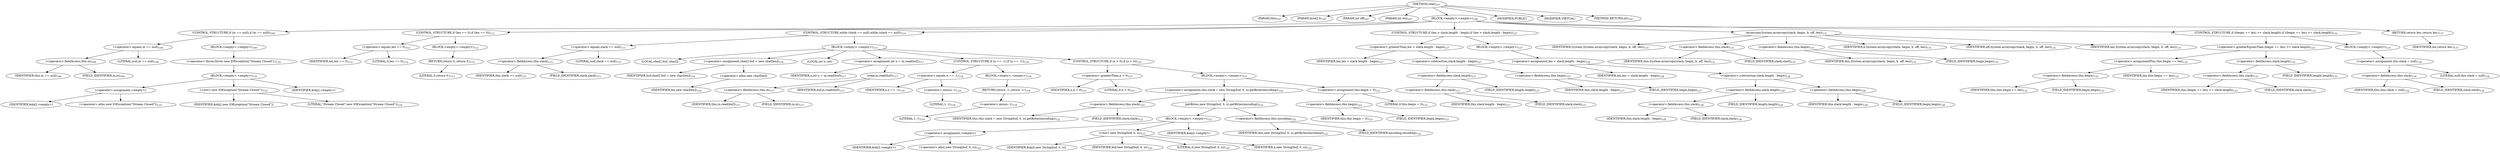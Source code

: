 digraph "read" {  
"174" [label = <(METHOD,read)<SUB>107</SUB>> ]
"175" [label = <(PARAM,this)<SUB>107</SUB>> ]
"176" [label = <(PARAM,byte[] b)<SUB>107</SUB>> ]
"177" [label = <(PARAM,int off)<SUB>107</SUB>> ]
"178" [label = <(PARAM,int len)<SUB>107</SUB>> ]
"179" [label = <(BLOCK,&lt;empty&gt;,&lt;empty&gt;)<SUB>108</SUB>> ]
"180" [label = <(CONTROL_STRUCTURE,if (in == null),if (in == null))<SUB>109</SUB>> ]
"181" [label = <(&lt;operator&gt;.equals,in == null)<SUB>109</SUB>> ]
"182" [label = <(&lt;operator&gt;.fieldAccess,this.in)<SUB>109</SUB>> ]
"183" [label = <(IDENTIFIER,this,in == null)<SUB>109</SUB>> ]
"184" [label = <(FIELD_IDENTIFIER,in,in)<SUB>109</SUB>> ]
"185" [label = <(LITERAL,null,in == null)<SUB>109</SUB>> ]
"186" [label = <(BLOCK,&lt;empty&gt;,&lt;empty&gt;)<SUB>109</SUB>> ]
"187" [label = <(&lt;operator&gt;.throw,throw new IOException(&quot;Stream Closed&quot;);)<SUB>110</SUB>> ]
"188" [label = <(BLOCK,&lt;empty&gt;,&lt;empty&gt;)<SUB>110</SUB>> ]
"189" [label = <(&lt;operator&gt;.assignment,&lt;empty&gt;)> ]
"190" [label = <(IDENTIFIER,$obj2,&lt;empty&gt;)> ]
"191" [label = <(&lt;operator&gt;.alloc,new IOException(&quot;Stream Closed&quot;))<SUB>110</SUB>> ]
"192" [label = <(&lt;init&gt;,new IOException(&quot;Stream Closed&quot;))<SUB>110</SUB>> ]
"193" [label = <(IDENTIFIER,$obj2,new IOException(&quot;Stream Closed&quot;))> ]
"194" [label = <(LITERAL,&quot;Stream Closed&quot;,new IOException(&quot;Stream Closed&quot;))<SUB>110</SUB>> ]
"195" [label = <(IDENTIFIER,$obj2,&lt;empty&gt;)> ]
"196" [label = <(CONTROL_STRUCTURE,if (len == 0),if (len == 0))<SUB>112</SUB>> ]
"197" [label = <(&lt;operator&gt;.equals,len == 0)<SUB>112</SUB>> ]
"198" [label = <(IDENTIFIER,len,len == 0)<SUB>112</SUB>> ]
"199" [label = <(LITERAL,0,len == 0)<SUB>112</SUB>> ]
"200" [label = <(BLOCK,&lt;empty&gt;,&lt;empty&gt;)<SUB>112</SUB>> ]
"201" [label = <(RETURN,return 0;,return 0;)<SUB>113</SUB>> ]
"202" [label = <(LITERAL,0,return 0;)<SUB>113</SUB>> ]
"203" [label = <(CONTROL_STRUCTURE,while (slack == null),while (slack == null))<SUB>115</SUB>> ]
"204" [label = <(&lt;operator&gt;.equals,slack == null)<SUB>115</SUB>> ]
"205" [label = <(&lt;operator&gt;.fieldAccess,this.slack)<SUB>115</SUB>> ]
"206" [label = <(IDENTIFIER,this,slack == null)<SUB>115</SUB>> ]
"207" [label = <(FIELD_IDENTIFIER,slack,slack)<SUB>115</SUB>> ]
"208" [label = <(LITERAL,null,slack == null)<SUB>115</SUB>> ]
"209" [label = <(BLOCK,&lt;empty&gt;,&lt;empty&gt;)<SUB>115</SUB>> ]
"210" [label = <(LOCAL,char[] buf: char[])> ]
"211" [label = <(&lt;operator&gt;.assignment,char[] buf = new char[len])<SUB>116</SUB>> ]
"212" [label = <(IDENTIFIER,buf,char[] buf = new char[len])<SUB>116</SUB>> ]
"213" [label = <(&lt;operator&gt;.alloc,new char[len])> ]
"214" [label = <(IDENTIFIER,len,new char[len])<SUB>116</SUB>> ]
"215" [label = <(LOCAL,int n: int)> ]
"216" [label = <(&lt;operator&gt;.assignment,int n = in.read(buf))<SUB>117</SUB>> ]
"217" [label = <(IDENTIFIER,n,int n = in.read(buf))<SUB>117</SUB>> ]
"218" [label = <(read,in.read(buf))<SUB>117</SUB>> ]
"219" [label = <(&lt;operator&gt;.fieldAccess,this.in)<SUB>117</SUB>> ]
"220" [label = <(IDENTIFIER,this,in.read(buf))<SUB>117</SUB>> ]
"221" [label = <(FIELD_IDENTIFIER,in,in)<SUB>117</SUB>> ]
"222" [label = <(IDENTIFIER,buf,in.read(buf))<SUB>117</SUB>> ]
"223" [label = <(CONTROL_STRUCTURE,if (n == -1),if (n == -1))<SUB>118</SUB>> ]
"224" [label = <(&lt;operator&gt;.equals,n == -1)<SUB>118</SUB>> ]
"225" [label = <(IDENTIFIER,n,n == -1)<SUB>118</SUB>> ]
"226" [label = <(&lt;operator&gt;.minus,-1)<SUB>118</SUB>> ]
"227" [label = <(LITERAL,1,-1)<SUB>118</SUB>> ]
"228" [label = <(BLOCK,&lt;empty&gt;,&lt;empty&gt;)<SUB>118</SUB>> ]
"229" [label = <(RETURN,return -1;,return -1;)<SUB>119</SUB>> ]
"230" [label = <(&lt;operator&gt;.minus,-1)<SUB>119</SUB>> ]
"231" [label = <(LITERAL,1,-1)<SUB>119</SUB>> ]
"232" [label = <(CONTROL_STRUCTURE,if (n &gt; 0),if (n &gt; 0))<SUB>121</SUB>> ]
"233" [label = <(&lt;operator&gt;.greaterThan,n &gt; 0)<SUB>121</SUB>> ]
"234" [label = <(IDENTIFIER,n,n &gt; 0)<SUB>121</SUB>> ]
"235" [label = <(LITERAL,0,n &gt; 0)<SUB>121</SUB>> ]
"236" [label = <(BLOCK,&lt;empty&gt;,&lt;empty&gt;)<SUB>121</SUB>> ]
"237" [label = <(&lt;operator&gt;.assignment,this.slack = new String(buf, 0, n).getBytes(encoding))<SUB>122</SUB>> ]
"238" [label = <(&lt;operator&gt;.fieldAccess,this.slack)<SUB>122</SUB>> ]
"239" [label = <(IDENTIFIER,this,this.slack = new String(buf, 0, n).getBytes(encoding))<SUB>122</SUB>> ]
"240" [label = <(FIELD_IDENTIFIER,slack,slack)<SUB>122</SUB>> ]
"241" [label = <(getBytes,new String(buf, 0, n).getBytes(encoding))<SUB>122</SUB>> ]
"242" [label = <(BLOCK,&lt;empty&gt;,&lt;empty&gt;)<SUB>122</SUB>> ]
"243" [label = <(&lt;operator&gt;.assignment,&lt;empty&gt;)> ]
"244" [label = <(IDENTIFIER,$obj3,&lt;empty&gt;)> ]
"245" [label = <(&lt;operator&gt;.alloc,new String(buf, 0, n))<SUB>122</SUB>> ]
"246" [label = <(&lt;init&gt;,new String(buf, 0, n))<SUB>122</SUB>> ]
"247" [label = <(IDENTIFIER,$obj3,new String(buf, 0, n))> ]
"248" [label = <(IDENTIFIER,buf,new String(buf, 0, n))<SUB>122</SUB>> ]
"249" [label = <(LITERAL,0,new String(buf, 0, n))<SUB>122</SUB>> ]
"250" [label = <(IDENTIFIER,n,new String(buf, 0, n))<SUB>122</SUB>> ]
"251" [label = <(IDENTIFIER,$obj3,&lt;empty&gt;)> ]
"252" [label = <(&lt;operator&gt;.fieldAccess,this.encoding)<SUB>122</SUB>> ]
"253" [label = <(IDENTIFIER,this,new String(buf, 0, n).getBytes(encoding))<SUB>122</SUB>> ]
"254" [label = <(FIELD_IDENTIFIER,encoding,encoding)<SUB>122</SUB>> ]
"255" [label = <(&lt;operator&gt;.assignment,this.begin = 0)<SUB>123</SUB>> ]
"256" [label = <(&lt;operator&gt;.fieldAccess,this.begin)<SUB>123</SUB>> ]
"257" [label = <(IDENTIFIER,this,this.begin = 0)<SUB>123</SUB>> ]
"258" [label = <(FIELD_IDENTIFIER,begin,begin)<SUB>123</SUB>> ]
"259" [label = <(LITERAL,0,this.begin = 0)<SUB>123</SUB>> ]
"260" [label = <(CONTROL_STRUCTURE,if (len &gt; slack.length - begin),if (len &gt; slack.length - begin))<SUB>127</SUB>> ]
"261" [label = <(&lt;operator&gt;.greaterThan,len &gt; slack.length - begin)<SUB>127</SUB>> ]
"262" [label = <(IDENTIFIER,len,len &gt; slack.length - begin)<SUB>127</SUB>> ]
"263" [label = <(&lt;operator&gt;.subtraction,slack.length - begin)<SUB>127</SUB>> ]
"264" [label = <(&lt;operator&gt;.fieldAccess,slack.length)<SUB>127</SUB>> ]
"265" [label = <(&lt;operator&gt;.fieldAccess,this.slack)<SUB>127</SUB>> ]
"266" [label = <(IDENTIFIER,this,slack.length - begin)<SUB>127</SUB>> ]
"267" [label = <(FIELD_IDENTIFIER,slack,slack)<SUB>127</SUB>> ]
"268" [label = <(FIELD_IDENTIFIER,length,length)<SUB>127</SUB>> ]
"269" [label = <(&lt;operator&gt;.fieldAccess,this.begin)<SUB>127</SUB>> ]
"270" [label = <(IDENTIFIER,this,slack.length - begin)<SUB>127</SUB>> ]
"271" [label = <(FIELD_IDENTIFIER,begin,begin)<SUB>127</SUB>> ]
"272" [label = <(BLOCK,&lt;empty&gt;,&lt;empty&gt;)<SUB>127</SUB>> ]
"273" [label = <(&lt;operator&gt;.assignment,len = slack.length - begin)<SUB>128</SUB>> ]
"274" [label = <(IDENTIFIER,len,len = slack.length - begin)<SUB>128</SUB>> ]
"275" [label = <(&lt;operator&gt;.subtraction,slack.length - begin)<SUB>128</SUB>> ]
"276" [label = <(&lt;operator&gt;.fieldAccess,slack.length)<SUB>128</SUB>> ]
"277" [label = <(&lt;operator&gt;.fieldAccess,this.slack)<SUB>128</SUB>> ]
"278" [label = <(IDENTIFIER,this,slack.length - begin)<SUB>128</SUB>> ]
"279" [label = <(FIELD_IDENTIFIER,slack,slack)<SUB>128</SUB>> ]
"280" [label = <(FIELD_IDENTIFIER,length,length)<SUB>128</SUB>> ]
"281" [label = <(&lt;operator&gt;.fieldAccess,this.begin)<SUB>128</SUB>> ]
"282" [label = <(IDENTIFIER,this,slack.length - begin)<SUB>128</SUB>> ]
"283" [label = <(FIELD_IDENTIFIER,begin,begin)<SUB>128</SUB>> ]
"284" [label = <(arraycopy,System.arraycopy(slack, begin, b, off, len))<SUB>131</SUB>> ]
"285" [label = <(IDENTIFIER,System,System.arraycopy(slack, begin, b, off, len))<SUB>131</SUB>> ]
"286" [label = <(&lt;operator&gt;.fieldAccess,this.slack)<SUB>131</SUB>> ]
"287" [label = <(IDENTIFIER,this,System.arraycopy(slack, begin, b, off, len))<SUB>131</SUB>> ]
"288" [label = <(FIELD_IDENTIFIER,slack,slack)<SUB>131</SUB>> ]
"289" [label = <(&lt;operator&gt;.fieldAccess,this.begin)<SUB>131</SUB>> ]
"290" [label = <(IDENTIFIER,this,System.arraycopy(slack, begin, b, off, len))<SUB>131</SUB>> ]
"291" [label = <(FIELD_IDENTIFIER,begin,begin)<SUB>131</SUB>> ]
"292" [label = <(IDENTIFIER,b,System.arraycopy(slack, begin, b, off, len))<SUB>131</SUB>> ]
"293" [label = <(IDENTIFIER,off,System.arraycopy(slack, begin, b, off, len))<SUB>131</SUB>> ]
"294" [label = <(IDENTIFIER,len,System.arraycopy(slack, begin, b, off, len))<SUB>131</SUB>> ]
"295" [label = <(CONTROL_STRUCTURE,if ((begin += len) &gt;= slack.length),if ((begin += len) &gt;= slack.length))<SUB>133</SUB>> ]
"296" [label = <(&lt;operator&gt;.greaterEqualsThan,(begin += len) &gt;= slack.length)<SUB>133</SUB>> ]
"297" [label = <(&lt;operator&gt;.assignmentPlus,this.begin += len)<SUB>133</SUB>> ]
"298" [label = <(&lt;operator&gt;.fieldAccess,this.begin)<SUB>133</SUB>> ]
"299" [label = <(IDENTIFIER,this,this.begin += len)<SUB>133</SUB>> ]
"300" [label = <(FIELD_IDENTIFIER,begin,begin)<SUB>133</SUB>> ]
"301" [label = <(IDENTIFIER,len,this.begin += len)<SUB>133</SUB>> ]
"302" [label = <(&lt;operator&gt;.fieldAccess,slack.length)<SUB>133</SUB>> ]
"303" [label = <(&lt;operator&gt;.fieldAccess,this.slack)<SUB>133</SUB>> ]
"304" [label = <(IDENTIFIER,this,(begin += len) &gt;= slack.length)<SUB>133</SUB>> ]
"305" [label = <(FIELD_IDENTIFIER,slack,slack)<SUB>133</SUB>> ]
"306" [label = <(FIELD_IDENTIFIER,length,length)<SUB>133</SUB>> ]
"307" [label = <(BLOCK,&lt;empty&gt;,&lt;empty&gt;)<SUB>133</SUB>> ]
"308" [label = <(&lt;operator&gt;.assignment,this.slack = null)<SUB>134</SUB>> ]
"309" [label = <(&lt;operator&gt;.fieldAccess,this.slack)<SUB>134</SUB>> ]
"310" [label = <(IDENTIFIER,this,this.slack = null)<SUB>134</SUB>> ]
"311" [label = <(FIELD_IDENTIFIER,slack,slack)<SUB>134</SUB>> ]
"312" [label = <(LITERAL,null,this.slack = null)<SUB>134</SUB>> ]
"313" [label = <(RETURN,return len;,return len;)<SUB>137</SUB>> ]
"314" [label = <(IDENTIFIER,len,return len;)<SUB>137</SUB>> ]
"315" [label = <(MODIFIER,PUBLIC)> ]
"316" [label = <(MODIFIER,VIRTUAL)> ]
"317" [label = <(METHOD_RETURN,int)<SUB>107</SUB>> ]
  "174" -> "175" 
  "174" -> "176" 
  "174" -> "177" 
  "174" -> "178" 
  "174" -> "179" 
  "174" -> "315" 
  "174" -> "316" 
  "174" -> "317" 
  "179" -> "180" 
  "179" -> "196" 
  "179" -> "203" 
  "179" -> "260" 
  "179" -> "284" 
  "179" -> "295" 
  "179" -> "313" 
  "180" -> "181" 
  "180" -> "186" 
  "181" -> "182" 
  "181" -> "185" 
  "182" -> "183" 
  "182" -> "184" 
  "186" -> "187" 
  "187" -> "188" 
  "188" -> "189" 
  "188" -> "192" 
  "188" -> "195" 
  "189" -> "190" 
  "189" -> "191" 
  "192" -> "193" 
  "192" -> "194" 
  "196" -> "197" 
  "196" -> "200" 
  "197" -> "198" 
  "197" -> "199" 
  "200" -> "201" 
  "201" -> "202" 
  "203" -> "204" 
  "203" -> "209" 
  "204" -> "205" 
  "204" -> "208" 
  "205" -> "206" 
  "205" -> "207" 
  "209" -> "210" 
  "209" -> "211" 
  "209" -> "215" 
  "209" -> "216" 
  "209" -> "223" 
  "209" -> "232" 
  "211" -> "212" 
  "211" -> "213" 
  "213" -> "214" 
  "216" -> "217" 
  "216" -> "218" 
  "218" -> "219" 
  "218" -> "222" 
  "219" -> "220" 
  "219" -> "221" 
  "223" -> "224" 
  "223" -> "228" 
  "224" -> "225" 
  "224" -> "226" 
  "226" -> "227" 
  "228" -> "229" 
  "229" -> "230" 
  "230" -> "231" 
  "232" -> "233" 
  "232" -> "236" 
  "233" -> "234" 
  "233" -> "235" 
  "236" -> "237" 
  "236" -> "255" 
  "237" -> "238" 
  "237" -> "241" 
  "238" -> "239" 
  "238" -> "240" 
  "241" -> "242" 
  "241" -> "252" 
  "242" -> "243" 
  "242" -> "246" 
  "242" -> "251" 
  "243" -> "244" 
  "243" -> "245" 
  "246" -> "247" 
  "246" -> "248" 
  "246" -> "249" 
  "246" -> "250" 
  "252" -> "253" 
  "252" -> "254" 
  "255" -> "256" 
  "255" -> "259" 
  "256" -> "257" 
  "256" -> "258" 
  "260" -> "261" 
  "260" -> "272" 
  "261" -> "262" 
  "261" -> "263" 
  "263" -> "264" 
  "263" -> "269" 
  "264" -> "265" 
  "264" -> "268" 
  "265" -> "266" 
  "265" -> "267" 
  "269" -> "270" 
  "269" -> "271" 
  "272" -> "273" 
  "273" -> "274" 
  "273" -> "275" 
  "275" -> "276" 
  "275" -> "281" 
  "276" -> "277" 
  "276" -> "280" 
  "277" -> "278" 
  "277" -> "279" 
  "281" -> "282" 
  "281" -> "283" 
  "284" -> "285" 
  "284" -> "286" 
  "284" -> "289" 
  "284" -> "292" 
  "284" -> "293" 
  "284" -> "294" 
  "286" -> "287" 
  "286" -> "288" 
  "289" -> "290" 
  "289" -> "291" 
  "295" -> "296" 
  "295" -> "307" 
  "296" -> "297" 
  "296" -> "302" 
  "297" -> "298" 
  "297" -> "301" 
  "298" -> "299" 
  "298" -> "300" 
  "302" -> "303" 
  "302" -> "306" 
  "303" -> "304" 
  "303" -> "305" 
  "307" -> "308" 
  "308" -> "309" 
  "308" -> "312" 
  "309" -> "310" 
  "309" -> "311" 
  "313" -> "314" 
}
